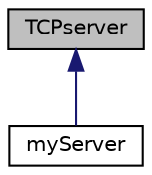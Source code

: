 digraph "TCPserver"
{
 // LATEX_PDF_SIZE
  edge [fontname="Helvetica",fontsize="10",labelfontname="Helvetica",labelfontsize="10"];
  node [fontname="Helvetica",fontsize="10",shape=record];
  Node1 [label="TCPserver",height=0.2,width=0.4,color="black", fillcolor="grey75", style="filled", fontcolor="black",tooltip="The class defining the of a TCP/IP server."];
  Node1 -> Node2 [dir="back",color="midnightblue",fontsize="10",style="solid",fontname="Helvetica"];
  Node2 [label="myServer",height=0.2,width=0.4,color="black", fillcolor="white", style="filled",URL="$d6/dcc/classmyServer.html",tooltip="establishes connection between Server and Client, implements the communication protocoll"];
}
